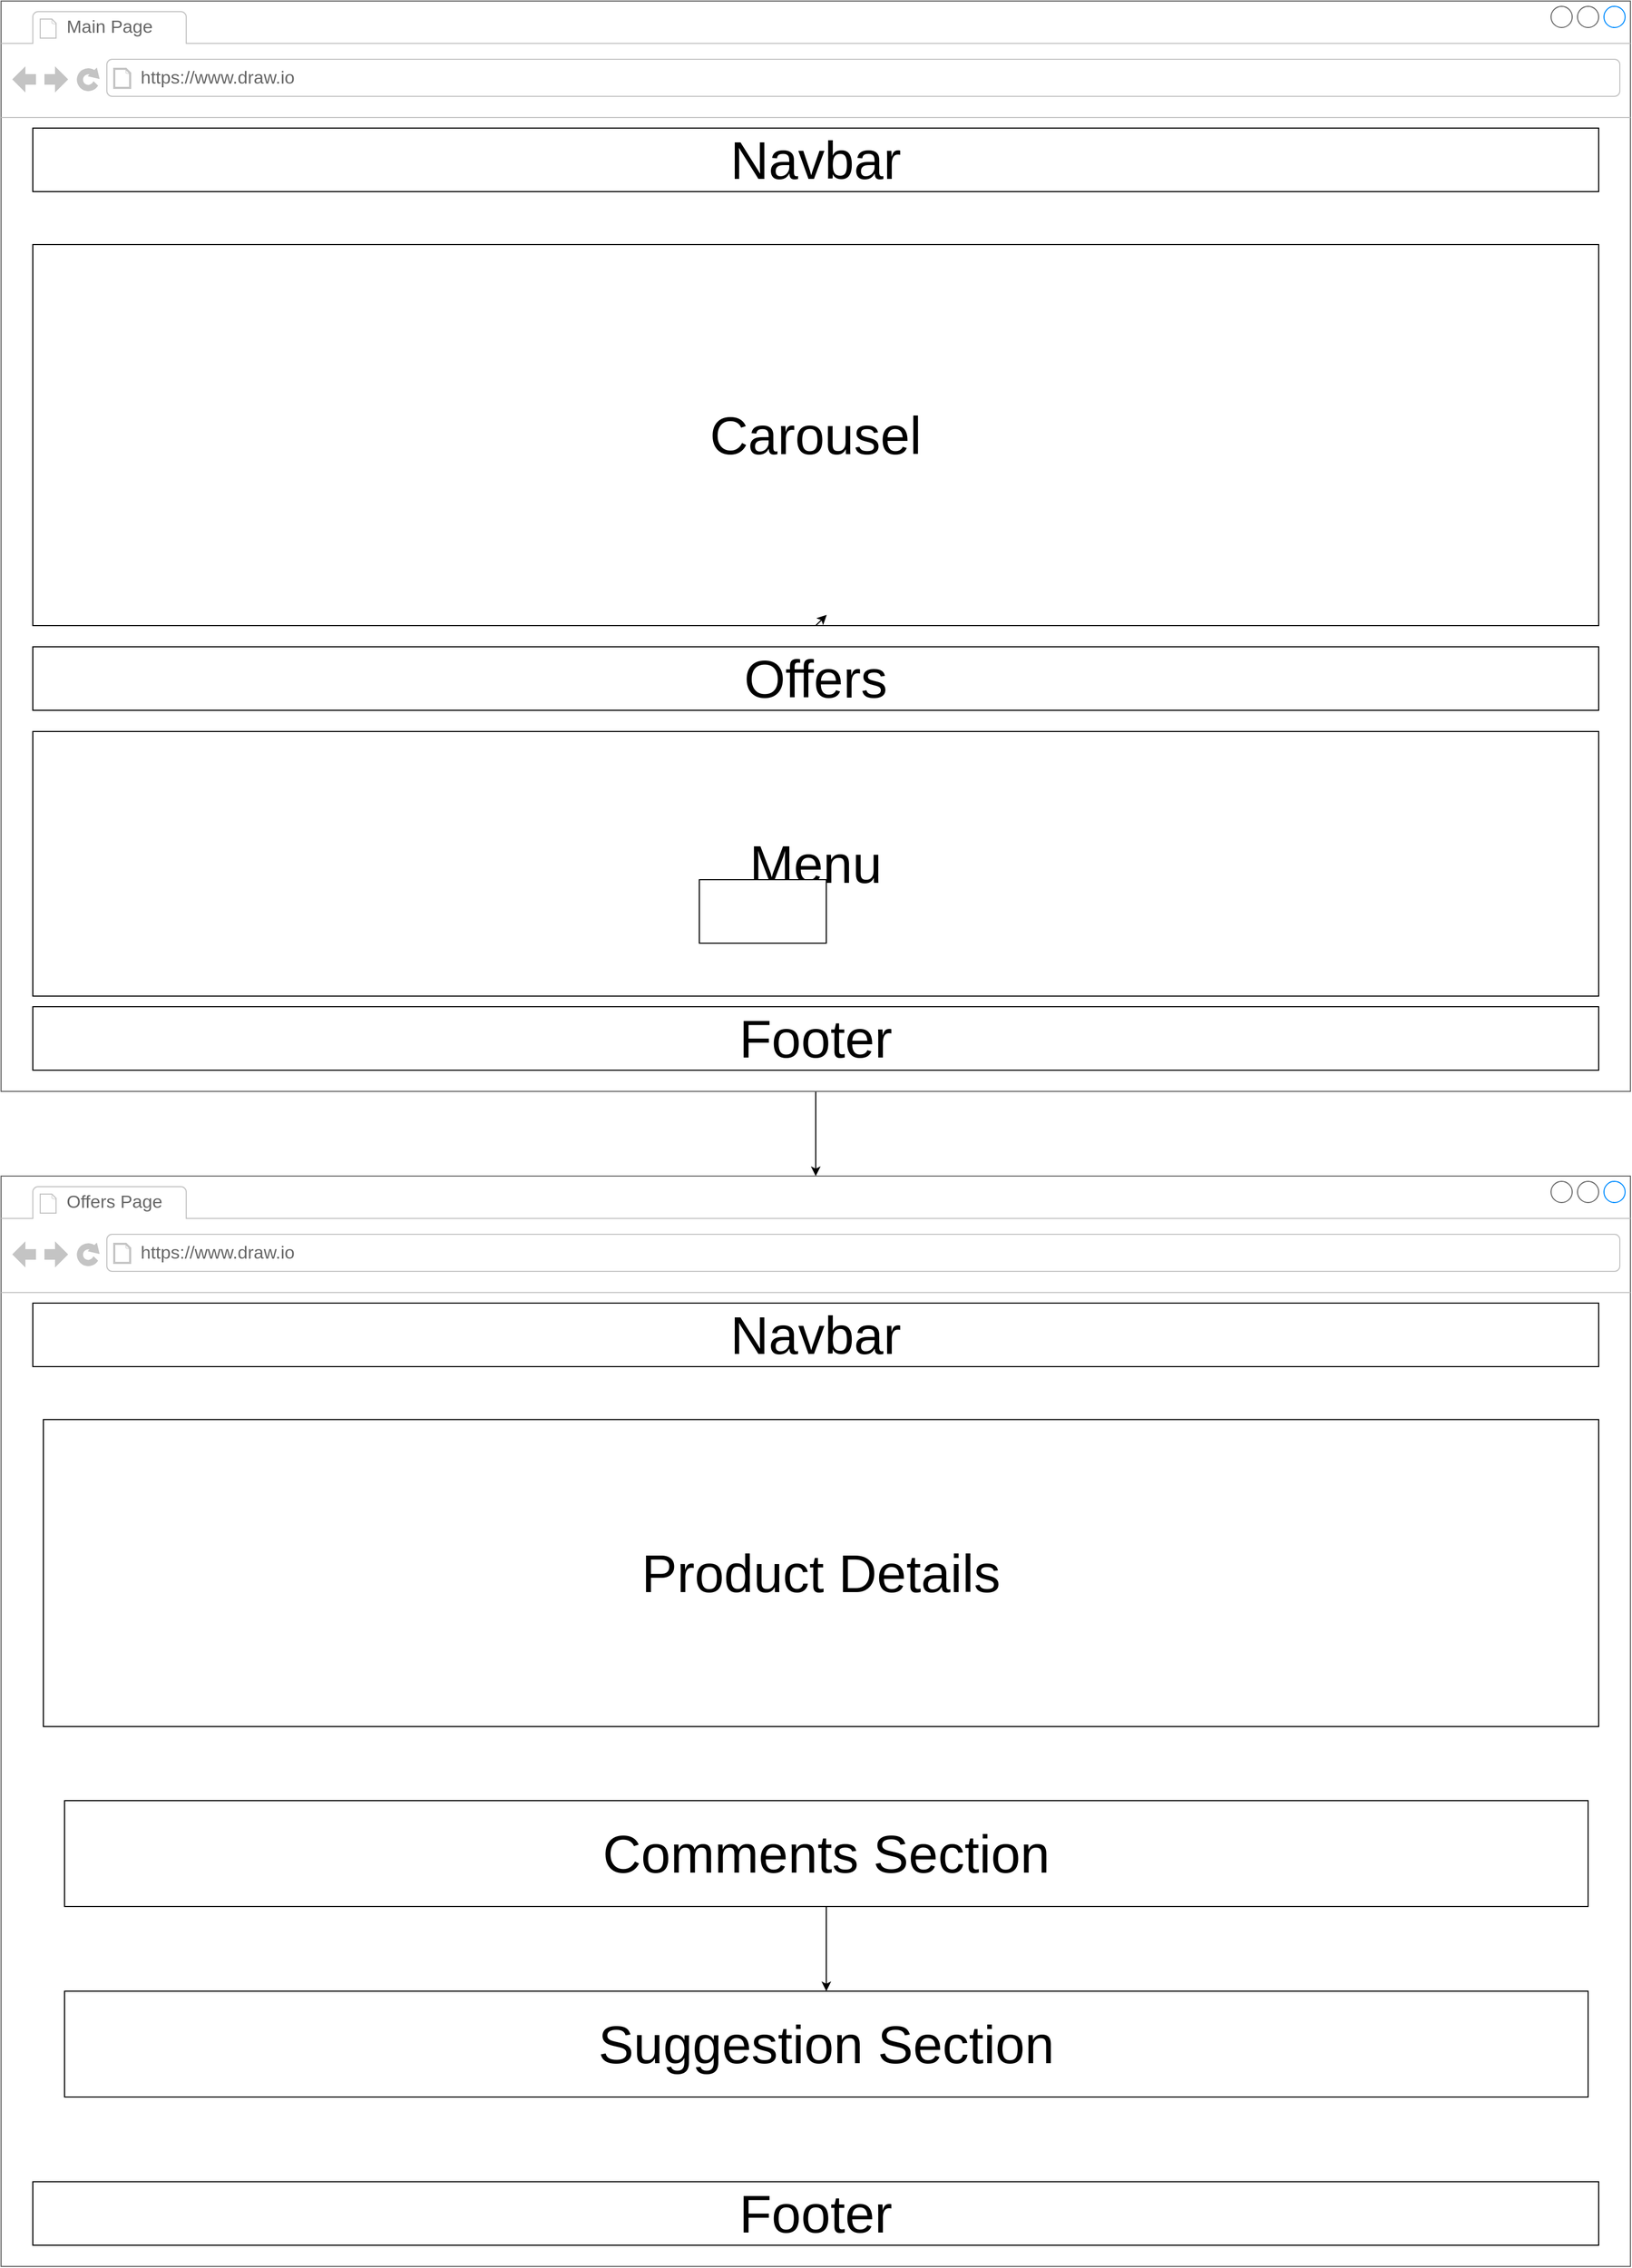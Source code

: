 <mxfile>
    <diagram id="XqCmKATGJMdglKo5pM04" name="Page-1">
        <mxGraphModel dx="2630" dy="1483" grid="1" gridSize="10" guides="1" tooltips="1" connect="1" arrows="1" fold="1" page="1" pageScale="1" pageWidth="850" pageHeight="1100" math="0" shadow="0">
            <root>
                <mxCell id="0"/>
                <mxCell id="1" parent="0"/>
                <mxCell id="24" value="" style="edgeStyle=none;html=1;fontSize=50;" edge="1" parent="1" source="2" target="17">
                    <mxGeometry relative="1" as="geometry"/>
                </mxCell>
                <mxCell id="2" value="" style="strokeWidth=1;shadow=0;dashed=0;align=center;html=1;shape=mxgraph.mockup.containers.browserWindow;rSize=0;strokeColor=#666666;strokeColor2=#008cff;strokeColor3=#c4c4c4;mainText=,;recursiveResize=0;" vertex="1" parent="1">
                    <mxGeometry x="120" y="20" width="1540" height="1030" as="geometry"/>
                </mxCell>
                <mxCell id="3" value="Main Page" style="strokeWidth=1;shadow=0;dashed=0;align=center;html=1;shape=mxgraph.mockup.containers.anchor;fontSize=17;fontColor=#666666;align=left;" vertex="1" parent="2">
                    <mxGeometry x="60" y="12" width="110" height="26" as="geometry"/>
                </mxCell>
                <mxCell id="4" value="https://www.draw.io" style="strokeWidth=1;shadow=0;dashed=0;align=center;html=1;shape=mxgraph.mockup.containers.anchor;rSize=0;fontSize=17;fontColor=#666666;align=left;" vertex="1" parent="2">
                    <mxGeometry x="130" y="60" width="250" height="26" as="geometry"/>
                </mxCell>
                <mxCell id="6" value="&lt;font style=&quot;font-size: 50px;&quot;&gt;Navbar&lt;/font&gt;" style="rounded=0;whiteSpace=wrap;html=1;" vertex="1" parent="2">
                    <mxGeometry x="30" y="120" width="1480" height="60" as="geometry"/>
                </mxCell>
                <mxCell id="7" value="&lt;font style=&quot;font-size: 50px;&quot;&gt;Footer&lt;/font&gt;" style="rounded=0;whiteSpace=wrap;html=1;" vertex="1" parent="2">
                    <mxGeometry x="30" y="950" width="1480" height="60" as="geometry"/>
                </mxCell>
                <mxCell id="11" value="Offers" style="rounded=0;whiteSpace=wrap;html=1;fontSize=50;" vertex="1" parent="2">
                    <mxGeometry x="30" y="610" width="1480" height="60" as="geometry"/>
                </mxCell>
                <mxCell id="12" value="Menu" style="rounded=0;whiteSpace=wrap;html=1;fontSize=50;" vertex="1" parent="2">
                    <mxGeometry x="30" y="690" width="1480" height="250" as="geometry"/>
                </mxCell>
                <mxCell id="9" value="Carousel" style="rounded=0;whiteSpace=wrap;html=1;fontSize=50;" vertex="1" parent="1">
                    <mxGeometry x="150" y="250" width="1480" height="360" as="geometry"/>
                </mxCell>
                <mxCell id="10" style="edgeStyle=none;html=1;exitX=0.5;exitY=1;exitDx=0;exitDy=0;entryX=0.507;entryY=0.972;entryDx=0;entryDy=0;entryPerimeter=0;fontSize=50;" edge="1" parent="1" source="9" target="9">
                    <mxGeometry relative="1" as="geometry"/>
                </mxCell>
                <mxCell id="15" value="" style="rounded=0;whiteSpace=wrap;html=1;fontSize=50;" vertex="1" parent="1">
                    <mxGeometry x="780" y="850" width="120" height="60" as="geometry"/>
                </mxCell>
                <mxCell id="17" value="" style="strokeWidth=1;shadow=0;dashed=0;align=center;html=1;shape=mxgraph.mockup.containers.browserWindow;rSize=0;strokeColor=#666666;strokeColor2=#008cff;strokeColor3=#c4c4c4;mainText=,;recursiveResize=0;" vertex="1" parent="1">
                    <mxGeometry x="120" y="1130" width="1540" height="1030" as="geometry"/>
                </mxCell>
                <mxCell id="18" value="Offers Page" style="strokeWidth=1;shadow=0;dashed=0;align=center;html=1;shape=mxgraph.mockup.containers.anchor;fontSize=17;fontColor=#666666;align=left;" vertex="1" parent="17">
                    <mxGeometry x="60" y="12" width="110" height="26" as="geometry"/>
                </mxCell>
                <mxCell id="19" value="https://www.draw.io" style="strokeWidth=1;shadow=0;dashed=0;align=center;html=1;shape=mxgraph.mockup.containers.anchor;rSize=0;fontSize=17;fontColor=#666666;align=left;" vertex="1" parent="17">
                    <mxGeometry x="130" y="60" width="250" height="26" as="geometry"/>
                </mxCell>
                <mxCell id="20" value="&lt;font style=&quot;font-size: 50px;&quot;&gt;Navbar&lt;/font&gt;" style="rounded=0;whiteSpace=wrap;html=1;" vertex="1" parent="17">
                    <mxGeometry x="30" y="120" width="1480" height="60" as="geometry"/>
                </mxCell>
                <mxCell id="21" value="&lt;font style=&quot;font-size: 50px;&quot;&gt;Footer&lt;/font&gt;" style="rounded=0;whiteSpace=wrap;html=1;" vertex="1" parent="17">
                    <mxGeometry x="30" y="950" width="1480" height="60" as="geometry"/>
                </mxCell>
                <mxCell id="25" value="Product Details" style="rounded=0;whiteSpace=wrap;html=1;fontSize=50;" vertex="1" parent="17">
                    <mxGeometry x="40" y="230" width="1470" height="290" as="geometry"/>
                </mxCell>
                <mxCell id="26" value="Comments Section" style="rounded=0;whiteSpace=wrap;html=1;fontSize=50;" vertex="1" parent="17">
                    <mxGeometry x="60" y="590" width="1440" height="100" as="geometry"/>
                </mxCell>
                <mxCell id="27" value="Suggestion Section" style="rounded=0;whiteSpace=wrap;html=1;fontSize=50;" vertex="1" parent="1">
                    <mxGeometry x="180" y="1900" width="1440" height="100" as="geometry"/>
                </mxCell>
                <mxCell id="28" value="" style="edgeStyle=none;html=1;fontSize=50;" edge="1" parent="1" source="26" target="27">
                    <mxGeometry relative="1" as="geometry"/>
                </mxCell>
            </root>
        </mxGraphModel>
    </diagram>
</mxfile>